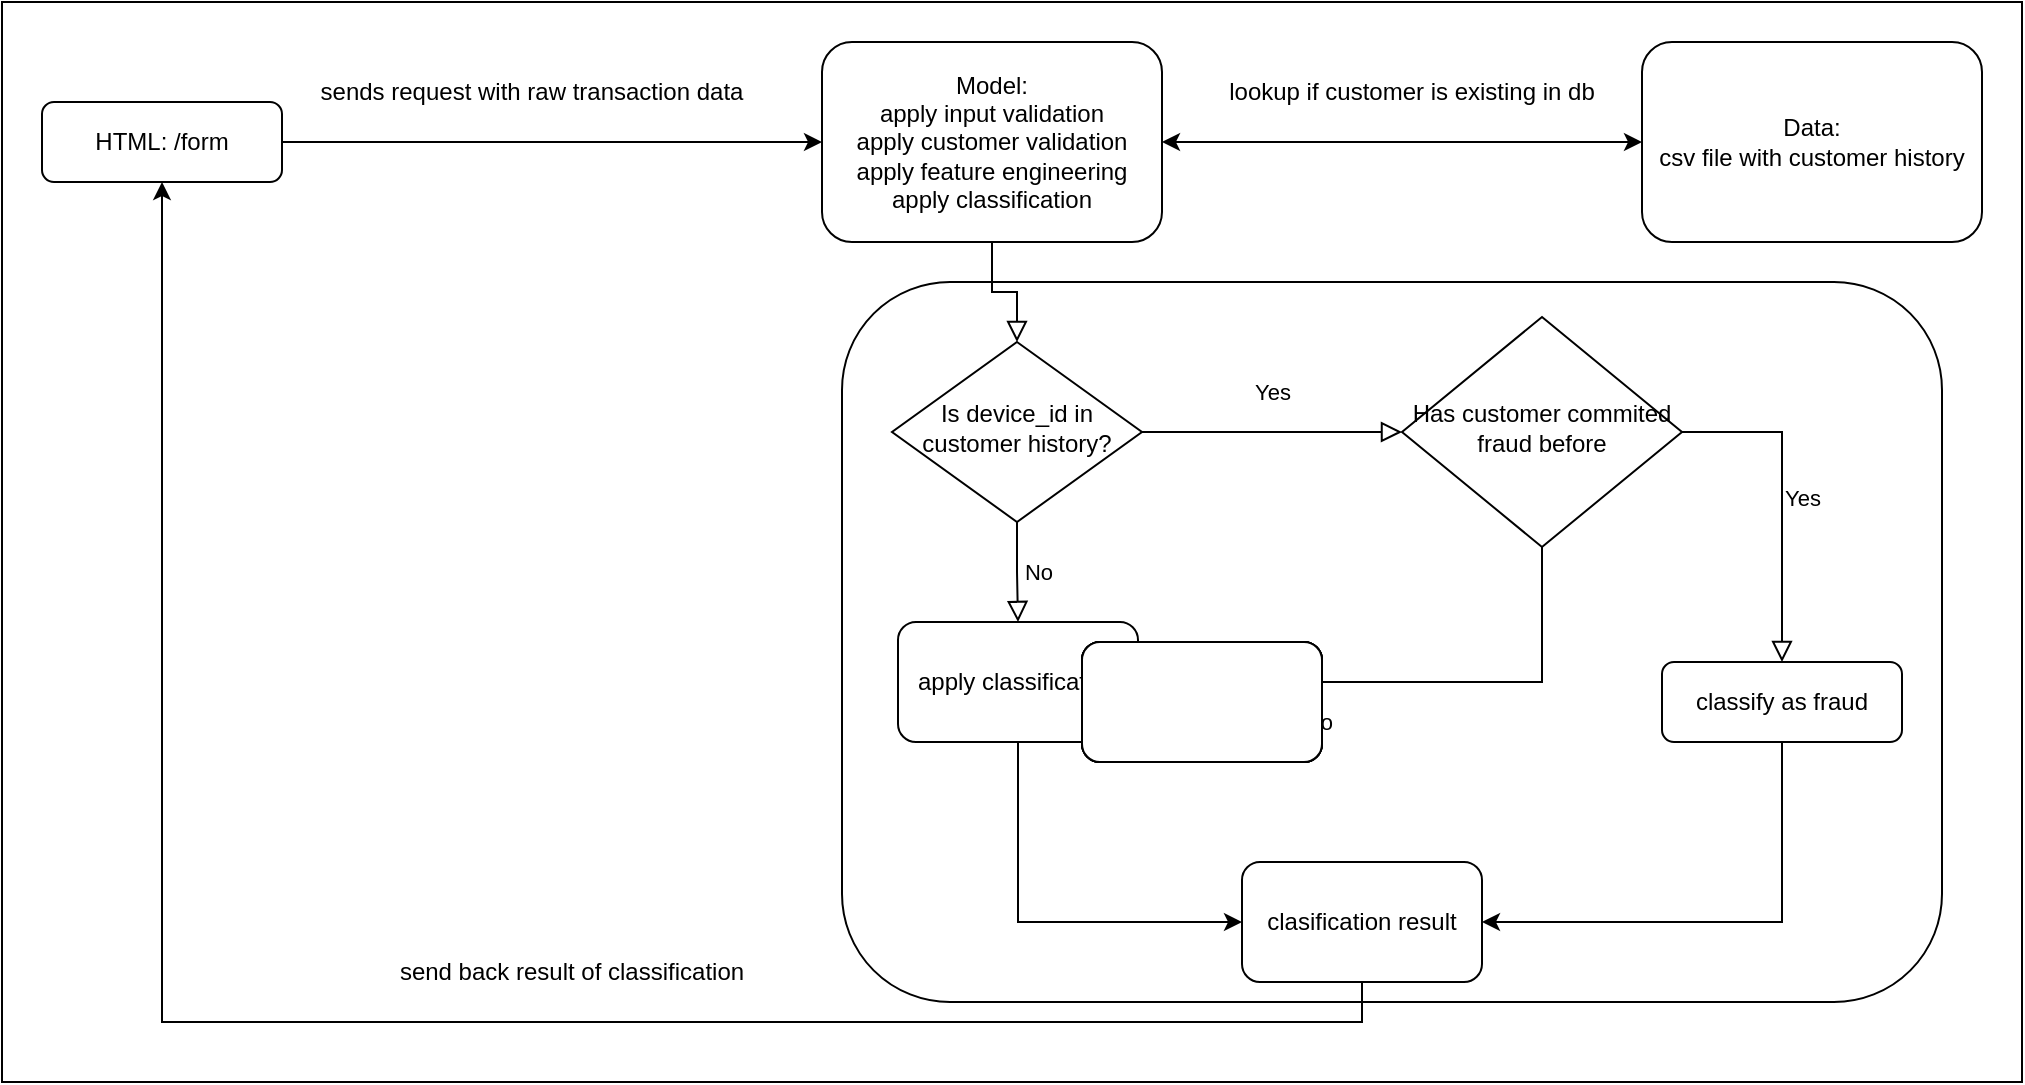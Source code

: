 <mxfile version="20.4.0" type="device"><diagram id="C5RBs43oDa-KdzZeNtuy" name="Page-1"><mxGraphModel dx="1803" dy="1016" grid="1" gridSize="10" guides="1" tooltips="1" connect="1" arrows="1" fold="1" page="1" pageScale="1" pageWidth="827" pageHeight="1169" math="0" shadow="0"><root><mxCell id="WIyWlLk6GJQsqaUBKTNV-0"/><mxCell id="WIyWlLk6GJQsqaUBKTNV-1" parent="WIyWlLk6GJQsqaUBKTNV-0"/><mxCell id="aydOiI6x1gCDVhuCnJiT-24" value="" style="rounded=0;whiteSpace=wrap;html=1;" vertex="1" parent="WIyWlLk6GJQsqaUBKTNV-1"><mxGeometry x="140" y="30" width="1010" height="540" as="geometry"/></mxCell><mxCell id="WIyWlLk6GJQsqaUBKTNV-2" value="" style="rounded=0;html=1;jettySize=auto;orthogonalLoop=1;fontSize=11;endArrow=block;endFill=0;endSize=8;strokeWidth=1;shadow=0;labelBackgroundColor=none;edgeStyle=orthogonalEdgeStyle;exitX=0.5;exitY=1;exitDx=0;exitDy=0;" parent="WIyWlLk6GJQsqaUBKTNV-1" source="aydOiI6x1gCDVhuCnJiT-2" target="WIyWlLk6GJQsqaUBKTNV-6" edge="1"><mxGeometry relative="1" as="geometry"/></mxCell><mxCell id="aydOiI6x1gCDVhuCnJiT-3" value="" style="edgeStyle=orthogonalEdgeStyle;rounded=0;orthogonalLoop=1;jettySize=auto;html=1;" edge="1" parent="WIyWlLk6GJQsqaUBKTNV-1" source="WIyWlLk6GJQsqaUBKTNV-3" target="aydOiI6x1gCDVhuCnJiT-2"><mxGeometry relative="1" as="geometry"/></mxCell><mxCell id="WIyWlLk6GJQsqaUBKTNV-3" value="HTML: /form" style="rounded=1;whiteSpace=wrap;html=1;fontSize=12;glass=0;strokeWidth=1;shadow=0;" parent="WIyWlLk6GJQsqaUBKTNV-1" vertex="1"><mxGeometry x="160" y="80" width="120" height="40" as="geometry"/></mxCell><mxCell id="WIyWlLk6GJQsqaUBKTNV-4" value="Yes" style="rounded=0;html=1;jettySize=auto;orthogonalLoop=1;fontSize=11;endArrow=block;endFill=0;endSize=8;strokeWidth=1;shadow=0;labelBackgroundColor=none;edgeStyle=orthogonalEdgeStyle;entryX=0;entryY=0.5;entryDx=0;entryDy=0;" parent="WIyWlLk6GJQsqaUBKTNV-1" source="WIyWlLk6GJQsqaUBKTNV-6" target="WIyWlLk6GJQsqaUBKTNV-10" edge="1"><mxGeometry y="20" relative="1" as="geometry"><mxPoint as="offset"/><Array as="points"><mxPoint x="740" y="245"/><mxPoint x="740" y="245"/></Array></mxGeometry></mxCell><mxCell id="WIyWlLk6GJQsqaUBKTNV-5" value="No" style="edgeStyle=orthogonalEdgeStyle;rounded=0;html=1;jettySize=auto;orthogonalLoop=1;fontSize=11;endArrow=block;endFill=0;endSize=8;strokeWidth=1;shadow=0;labelBackgroundColor=none;" parent="WIyWlLk6GJQsqaUBKTNV-1" source="WIyWlLk6GJQsqaUBKTNV-6" target="aydOiI6x1gCDVhuCnJiT-13" edge="1"><mxGeometry y="10" relative="1" as="geometry"><mxPoint as="offset"/><mxPoint x="648" y="370" as="targetPoint"/></mxGeometry></mxCell><mxCell id="WIyWlLk6GJQsqaUBKTNV-6" value="Is device_id in customer history?" style="rhombus;whiteSpace=wrap;html=1;shadow=0;fontFamily=Helvetica;fontSize=12;align=center;strokeWidth=1;spacing=6;spacingTop=-4;" parent="WIyWlLk6GJQsqaUBKTNV-1" vertex="1"><mxGeometry x="585" y="200" width="125" height="90" as="geometry"/></mxCell><mxCell id="WIyWlLk6GJQsqaUBKTNV-8" value="No" style="rounded=0;html=1;jettySize=auto;orthogonalLoop=1;fontSize=11;endArrow=block;endFill=0;endSize=8;strokeWidth=1;shadow=0;labelBackgroundColor=none;edgeStyle=orthogonalEdgeStyle;exitX=0.5;exitY=1;exitDx=0;exitDy=0;entryX=1;entryY=0.5;entryDx=0;entryDy=0;" parent="WIyWlLk6GJQsqaUBKTNV-1" source="WIyWlLk6GJQsqaUBKTNV-10" target="aydOiI6x1gCDVhuCnJiT-13" edge="1"><mxGeometry x="0.333" y="20" relative="1" as="geometry"><mxPoint as="offset"/><Array as="points"><mxPoint x="910" y="370"/></Array></mxGeometry></mxCell><mxCell id="WIyWlLk6GJQsqaUBKTNV-9" value="Yes" style="edgeStyle=orthogonalEdgeStyle;rounded=0;html=1;jettySize=auto;orthogonalLoop=1;fontSize=11;endArrow=block;endFill=0;endSize=8;strokeWidth=1;shadow=0;labelBackgroundColor=none;exitX=1;exitY=0.5;exitDx=0;exitDy=0;" parent="WIyWlLk6GJQsqaUBKTNV-1" source="WIyWlLk6GJQsqaUBKTNV-10" target="WIyWlLk6GJQsqaUBKTNV-12" edge="1"><mxGeometry y="10" relative="1" as="geometry"><mxPoint as="offset"/><Array as="points"><mxPoint x="1020" y="245"/><mxPoint x="1020" y="245"/></Array></mxGeometry></mxCell><mxCell id="WIyWlLk6GJQsqaUBKTNV-10" value="Has customer commited fraud before" style="rhombus;whiteSpace=wrap;html=1;shadow=0;fontFamily=Helvetica;fontSize=12;align=center;strokeWidth=1;spacing=6;spacingTop=-4;" parent="WIyWlLk6GJQsqaUBKTNV-1" vertex="1"><mxGeometry x="840" y="187.5" width="140" height="115" as="geometry"/></mxCell><mxCell id="aydOiI6x1gCDVhuCnJiT-15" style="edgeStyle=orthogonalEdgeStyle;rounded=0;orthogonalLoop=1;jettySize=auto;html=1;entryX=1;entryY=0.5;entryDx=0;entryDy=0;exitX=0.5;exitY=1;exitDx=0;exitDy=0;" edge="1" parent="WIyWlLk6GJQsqaUBKTNV-1" source="WIyWlLk6GJQsqaUBKTNV-12" target="aydOiI6x1gCDVhuCnJiT-14"><mxGeometry relative="1" as="geometry"/></mxCell><mxCell id="WIyWlLk6GJQsqaUBKTNV-12" value="classify as fraud" style="rounded=1;whiteSpace=wrap;html=1;fontSize=12;glass=0;strokeWidth=1;shadow=0;" parent="WIyWlLk6GJQsqaUBKTNV-1" vertex="1"><mxGeometry x="970" y="360" width="120" height="40" as="geometry"/></mxCell><mxCell id="aydOiI6x1gCDVhuCnJiT-2" value="&lt;div&gt;Model:&lt;/div&gt;&lt;div&gt;apply input validation&lt;/div&gt;&lt;div&gt;apply customer validation&lt;/div&gt;&lt;div&gt;apply feature engineering&lt;/div&gt;&lt;div&gt;apply classification &lt;br&gt;&lt;/div&gt;" style="rounded=1;whiteSpace=wrap;html=1;fontSize=12;glass=0;strokeWidth=1;shadow=0;" vertex="1" parent="WIyWlLk6GJQsqaUBKTNV-1"><mxGeometry x="550" y="50" width="170" height="100" as="geometry"/></mxCell><mxCell id="aydOiI6x1gCDVhuCnJiT-4" value="sends request with raw transaction data" style="text;html=1;strokeColor=none;fillColor=none;align=center;verticalAlign=middle;whiteSpace=wrap;rounded=0;" vertex="1" parent="WIyWlLk6GJQsqaUBKTNV-1"><mxGeometry x="290" y="60" width="230" height="30" as="geometry"/></mxCell><mxCell id="aydOiI6x1gCDVhuCnJiT-7" value="&lt;div&gt;Data:&lt;/div&gt;&lt;div&gt;csv file with customer history&lt;br&gt;&lt;/div&gt;" style="rounded=1;whiteSpace=wrap;html=1;fontSize=12;glass=0;strokeWidth=1;shadow=0;" vertex="1" parent="WIyWlLk6GJQsqaUBKTNV-1"><mxGeometry x="960" y="50" width="170" height="100" as="geometry"/></mxCell><mxCell id="aydOiI6x1gCDVhuCnJiT-9" value="lookup if customer is existing in db" style="text;html=1;strokeColor=none;fillColor=none;align=center;verticalAlign=middle;whiteSpace=wrap;rounded=0;" vertex="1" parent="WIyWlLk6GJQsqaUBKTNV-1"><mxGeometry x="730" y="60" width="230" height="30" as="geometry"/></mxCell><mxCell id="aydOiI6x1gCDVhuCnJiT-10" value="" style="endArrow=classic;startArrow=classic;html=1;rounded=0;exitX=0;exitY=0.5;exitDx=0;exitDy=0;entryX=1;entryY=0.5;entryDx=0;entryDy=0;" edge="1" parent="WIyWlLk6GJQsqaUBKTNV-1" source="aydOiI6x1gCDVhuCnJiT-7" target="aydOiI6x1gCDVhuCnJiT-2"><mxGeometry width="50" height="50" relative="1" as="geometry"><mxPoint x="590" y="200" as="sourcePoint"/><mxPoint x="640" y="150" as="targetPoint"/></mxGeometry></mxCell><mxCell id="aydOiI6x1gCDVhuCnJiT-16" style="edgeStyle=orthogonalEdgeStyle;rounded=0;orthogonalLoop=1;jettySize=auto;html=1;entryX=0;entryY=0.5;entryDx=0;entryDy=0;exitX=0.5;exitY=1;exitDx=0;exitDy=0;" edge="1" parent="WIyWlLk6GJQsqaUBKTNV-1" source="aydOiI6x1gCDVhuCnJiT-13" target="aydOiI6x1gCDVhuCnJiT-14"><mxGeometry relative="1" as="geometry"/></mxCell><mxCell id="aydOiI6x1gCDVhuCnJiT-13" value="apply classification" style="rounded=1;whiteSpace=wrap;html=1;" vertex="1" parent="WIyWlLk6GJQsqaUBKTNV-1"><mxGeometry x="588" y="340" width="120" height="60" as="geometry"/></mxCell><mxCell id="aydOiI6x1gCDVhuCnJiT-17" style="edgeStyle=orthogonalEdgeStyle;rounded=0;orthogonalLoop=1;jettySize=auto;html=1;entryX=0.5;entryY=1;entryDx=0;entryDy=0;exitX=0.5;exitY=1;exitDx=0;exitDy=0;" edge="1" parent="WIyWlLk6GJQsqaUBKTNV-1" source="aydOiI6x1gCDVhuCnJiT-14" target="WIyWlLk6GJQsqaUBKTNV-3"><mxGeometry relative="1" as="geometry"/></mxCell><mxCell id="aydOiI6x1gCDVhuCnJiT-14" value="clasification result" style="rounded=1;whiteSpace=wrap;html=1;" vertex="1" parent="WIyWlLk6GJQsqaUBKTNV-1"><mxGeometry x="760" y="460" width="120" height="60" as="geometry"/></mxCell><mxCell id="aydOiI6x1gCDVhuCnJiT-18" value="send back result of classification" style="text;html=1;strokeColor=none;fillColor=none;align=center;verticalAlign=middle;whiteSpace=wrap;rounded=0;" vertex="1" parent="WIyWlLk6GJQsqaUBKTNV-1"><mxGeometry x="310" y="500" width="230" height="30" as="geometry"/></mxCell><mxCell id="aydOiI6x1gCDVhuCnJiT-19" value="" style="rounded=1;whiteSpace=wrap;html=1;" vertex="1" parent="WIyWlLk6GJQsqaUBKTNV-1"><mxGeometry x="680" y="350" width="120" height="60" as="geometry"/></mxCell><mxCell id="aydOiI6x1gCDVhuCnJiT-20" value="" style="rounded=1;whiteSpace=wrap;html=1;" vertex="1" parent="WIyWlLk6GJQsqaUBKTNV-1"><mxGeometry x="680" y="350" width="120" height="60" as="geometry"/></mxCell><mxCell id="aydOiI6x1gCDVhuCnJiT-21" value="" style="rounded=1;whiteSpace=wrap;html=1;" vertex="1" parent="WIyWlLk6GJQsqaUBKTNV-1"><mxGeometry x="680" y="350" width="120" height="60" as="geometry"/></mxCell><mxCell id="aydOiI6x1gCDVhuCnJiT-22" value="" style="rounded=1;whiteSpace=wrap;html=1;" vertex="1" parent="WIyWlLk6GJQsqaUBKTNV-1"><mxGeometry x="680" y="350" width="120" height="60" as="geometry"/></mxCell><mxCell id="aydOiI6x1gCDVhuCnJiT-23" value="" style="rounded=1;whiteSpace=wrap;html=1;fillColor=none;" vertex="1" parent="WIyWlLk6GJQsqaUBKTNV-1"><mxGeometry x="560" y="170" width="550" height="360" as="geometry"/></mxCell></root></mxGraphModel></diagram></mxfile>